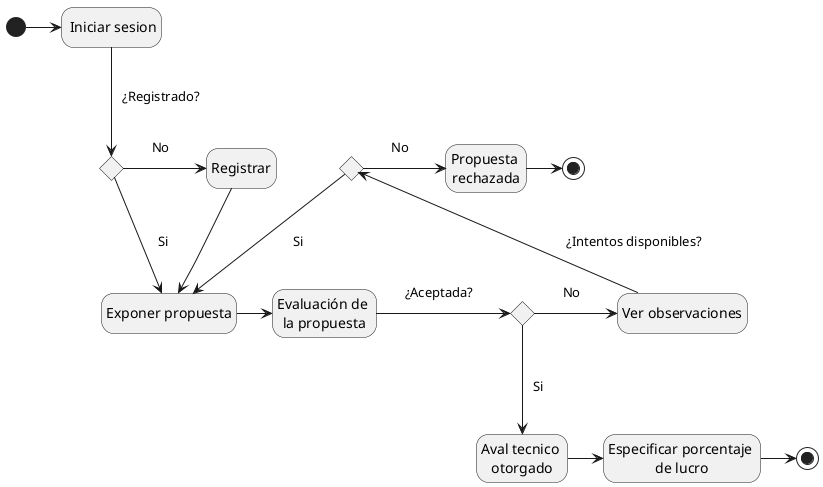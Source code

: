 @startuml ProcedoDeNegocio
skinparam NoteBackgroundColor transparent
skinparam NoteBorderColor transparent
hide empty description
state " Iniciar sesion" as Sesion
state conditional1 <<choice>>
state conditional2 <<choice>>
state conditional3 <<choice>>
state start <<start>>
state end1 <<end>>
state end2 <<end>>
state Registrar 
state "Ver observaciones" as VO
state "Exponer propuesta" as EP
state "Evaluación de \nla propuesta" as verification
state "Aval tecnico \notorgado" as ATO
state "Propuesta \nrechazada" as PR
state "Especificar porcentaje \nde lucro" as EPL

start -> Sesion 
Sesion --> conditional1
note on link : ¿Registrado?
conditional1 -> Registrar
note on link : No
Registrar  --> EP
conditional1 -d-> EP
note on link  : Si
EP -> verification
verification -> conditional2
note on link : ¿Aceptada?
conditional2 -> VO
note on link : No
VO -u-> conditional3
note on link: ¿Intentos disponibles?
conditional3 -r--> PR
note on link : No
conditional3 -> EP
note on link : Si
PR -> end1
conditional2 -d-> ATO
note on link : Si
ATO -> EPL
EPL -> end2
@enduml